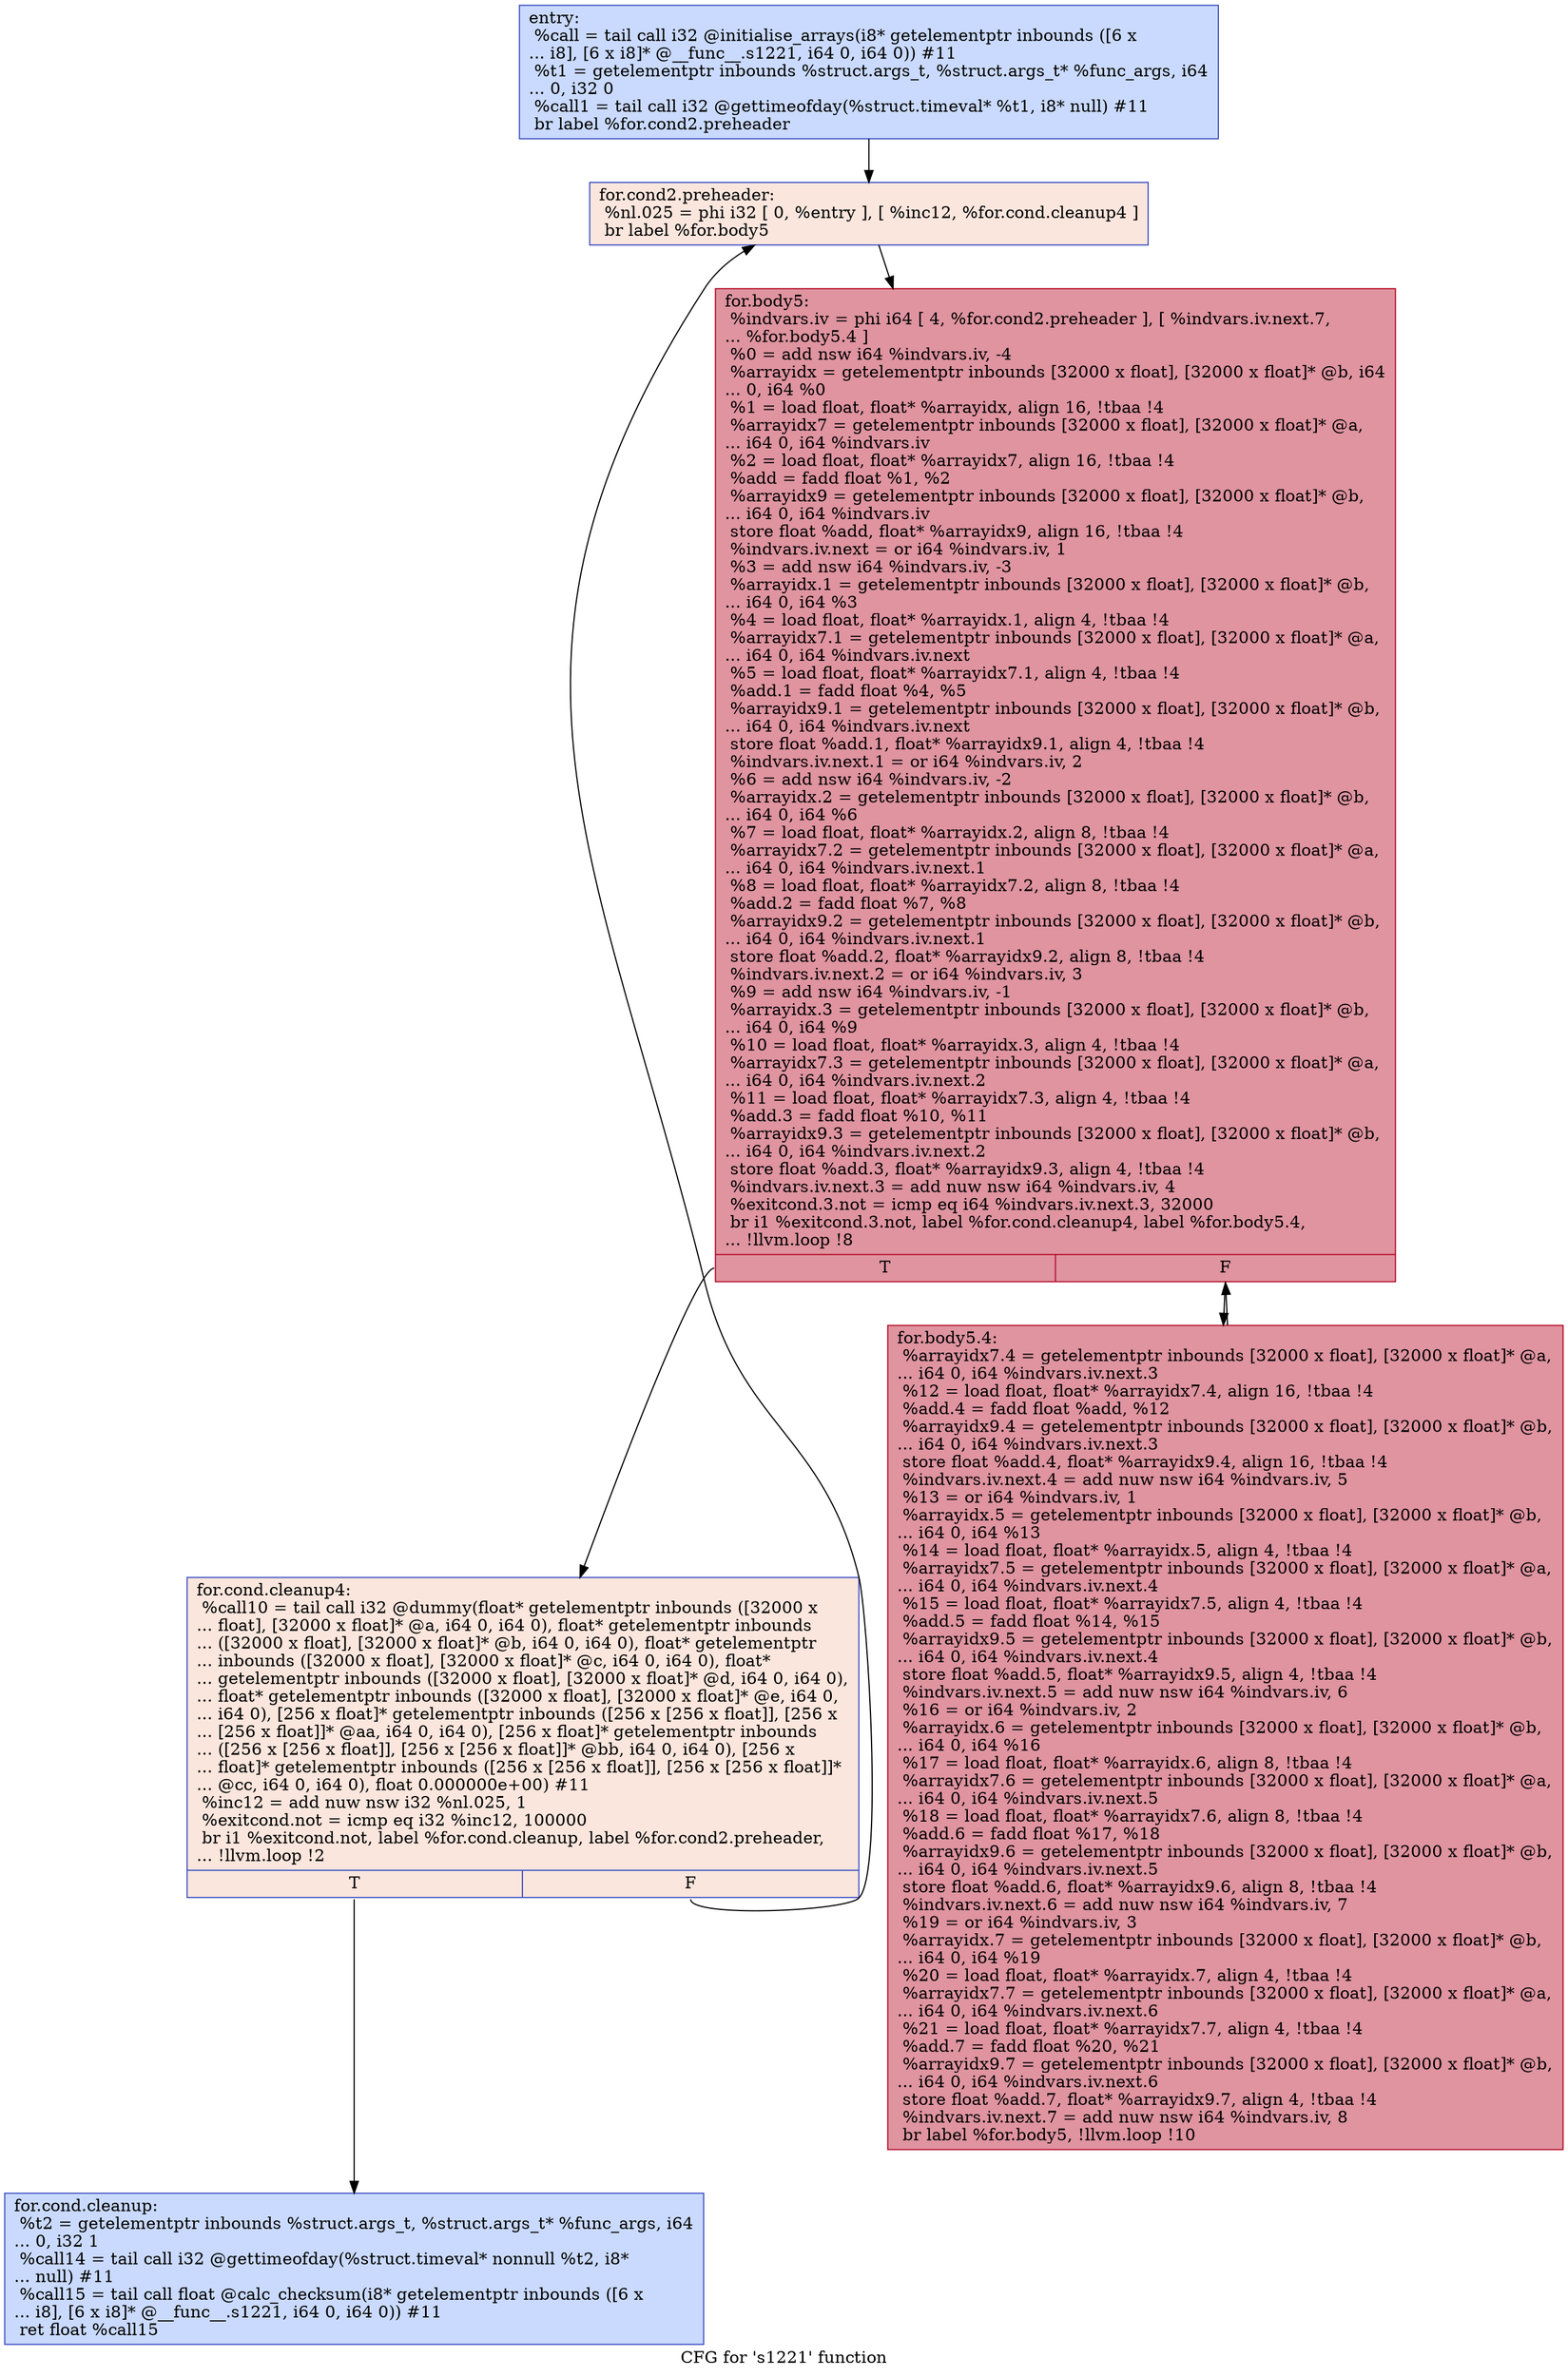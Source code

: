 digraph "CFG for 's1221' function" {
	label="CFG for 's1221' function";

	Node0x564c939dcdc0 [shape=record,color="#3d50c3ff", style=filled, fillcolor="#88abfd70",label="{entry:\l  %call = tail call i32 @initialise_arrays(i8* getelementptr inbounds ([6 x\l... i8], [6 x i8]* @__func__.s1221, i64 0, i64 0)) #11\l  %t1 = getelementptr inbounds %struct.args_t, %struct.args_t* %func_args, i64\l... 0, i32 0\l  %call1 = tail call i32 @gettimeofday(%struct.timeval* %t1, i8* null) #11\l  br label %for.cond2.preheader\l}"];
	Node0x564c939dcdc0 -> Node0x564c939dd260;
	Node0x564c939dd260 [shape=record,color="#3d50c3ff", style=filled, fillcolor="#f3c7b170",label="{for.cond2.preheader:                              \l  %nl.025 = phi i32 [ 0, %entry ], [ %inc12, %for.cond.cleanup4 ]\l  br label %for.body5\l}"];
	Node0x564c939dd260 -> Node0x564c939dd490;
	Node0x564c93a62940 [shape=record,color="#3d50c3ff", style=filled, fillcolor="#88abfd70",label="{for.cond.cleanup:                                 \l  %t2 = getelementptr inbounds %struct.args_t, %struct.args_t* %func_args, i64\l... 0, i32 1\l  %call14 = tail call i32 @gettimeofday(%struct.timeval* nonnull %t2, i8*\l... null) #11\l  %call15 = tail call float @calc_checksum(i8* getelementptr inbounds ([6 x\l... i8], [6 x i8]* @__func__.s1221, i64 0, i64 0)) #11\l  ret float %call15\l}"];
	Node0x564c939dd380 [shape=record,color="#3d50c3ff", style=filled, fillcolor="#f3c7b170",label="{for.cond.cleanup4:                                \l  %call10 = tail call i32 @dummy(float* getelementptr inbounds ([32000 x\l... float], [32000 x float]* @a, i64 0, i64 0), float* getelementptr inbounds\l... ([32000 x float], [32000 x float]* @b, i64 0, i64 0), float* getelementptr\l... inbounds ([32000 x float], [32000 x float]* @c, i64 0, i64 0), float*\l... getelementptr inbounds ([32000 x float], [32000 x float]* @d, i64 0, i64 0),\l... float* getelementptr inbounds ([32000 x float], [32000 x float]* @e, i64 0,\l... i64 0), [256 x float]* getelementptr inbounds ([256 x [256 x float]], [256 x\l... [256 x float]]* @aa, i64 0, i64 0), [256 x float]* getelementptr inbounds\l... ([256 x [256 x float]], [256 x [256 x float]]* @bb, i64 0, i64 0), [256 x\l... float]* getelementptr inbounds ([256 x [256 x float]], [256 x [256 x float]]*\l... @cc, i64 0, i64 0), float 0.000000e+00) #11\l  %inc12 = add nuw nsw i32 %nl.025, 1\l  %exitcond.not = icmp eq i32 %inc12, 100000\l  br i1 %exitcond.not, label %for.cond.cleanup, label %for.cond2.preheader,\l... !llvm.loop !2\l|{<s0>T|<s1>F}}"];
	Node0x564c939dd380:s0 -> Node0x564c93a62940;
	Node0x564c939dd380:s1 -> Node0x564c939dd260;
	Node0x564c939dd490 [shape=record,color="#b70d28ff", style=filled, fillcolor="#b70d2870",label="{for.body5:                                        \l  %indvars.iv = phi i64 [ 4, %for.cond2.preheader ], [ %indvars.iv.next.7,\l... %for.body5.4 ]\l  %0 = add nsw i64 %indvars.iv, -4\l  %arrayidx = getelementptr inbounds [32000 x float], [32000 x float]* @b, i64\l... 0, i64 %0\l  %1 = load float, float* %arrayidx, align 16, !tbaa !4\l  %arrayidx7 = getelementptr inbounds [32000 x float], [32000 x float]* @a,\l... i64 0, i64 %indvars.iv\l  %2 = load float, float* %arrayidx7, align 16, !tbaa !4\l  %add = fadd float %1, %2\l  %arrayidx9 = getelementptr inbounds [32000 x float], [32000 x float]* @b,\l... i64 0, i64 %indvars.iv\l  store float %add, float* %arrayidx9, align 16, !tbaa !4\l  %indvars.iv.next = or i64 %indvars.iv, 1\l  %3 = add nsw i64 %indvars.iv, -3\l  %arrayidx.1 = getelementptr inbounds [32000 x float], [32000 x float]* @b,\l... i64 0, i64 %3\l  %4 = load float, float* %arrayidx.1, align 4, !tbaa !4\l  %arrayidx7.1 = getelementptr inbounds [32000 x float], [32000 x float]* @a,\l... i64 0, i64 %indvars.iv.next\l  %5 = load float, float* %arrayidx7.1, align 4, !tbaa !4\l  %add.1 = fadd float %4, %5\l  %arrayidx9.1 = getelementptr inbounds [32000 x float], [32000 x float]* @b,\l... i64 0, i64 %indvars.iv.next\l  store float %add.1, float* %arrayidx9.1, align 4, !tbaa !4\l  %indvars.iv.next.1 = or i64 %indvars.iv, 2\l  %6 = add nsw i64 %indvars.iv, -2\l  %arrayidx.2 = getelementptr inbounds [32000 x float], [32000 x float]* @b,\l... i64 0, i64 %6\l  %7 = load float, float* %arrayidx.2, align 8, !tbaa !4\l  %arrayidx7.2 = getelementptr inbounds [32000 x float], [32000 x float]* @a,\l... i64 0, i64 %indvars.iv.next.1\l  %8 = load float, float* %arrayidx7.2, align 8, !tbaa !4\l  %add.2 = fadd float %7, %8\l  %arrayidx9.2 = getelementptr inbounds [32000 x float], [32000 x float]* @b,\l... i64 0, i64 %indvars.iv.next.1\l  store float %add.2, float* %arrayidx9.2, align 8, !tbaa !4\l  %indvars.iv.next.2 = or i64 %indvars.iv, 3\l  %9 = add nsw i64 %indvars.iv, -1\l  %arrayidx.3 = getelementptr inbounds [32000 x float], [32000 x float]* @b,\l... i64 0, i64 %9\l  %10 = load float, float* %arrayidx.3, align 4, !tbaa !4\l  %arrayidx7.3 = getelementptr inbounds [32000 x float], [32000 x float]* @a,\l... i64 0, i64 %indvars.iv.next.2\l  %11 = load float, float* %arrayidx7.3, align 4, !tbaa !4\l  %add.3 = fadd float %10, %11\l  %arrayidx9.3 = getelementptr inbounds [32000 x float], [32000 x float]* @b,\l... i64 0, i64 %indvars.iv.next.2\l  store float %add.3, float* %arrayidx9.3, align 4, !tbaa !4\l  %indvars.iv.next.3 = add nuw nsw i64 %indvars.iv, 4\l  %exitcond.3.not = icmp eq i64 %indvars.iv.next.3, 32000\l  br i1 %exitcond.3.not, label %for.cond.cleanup4, label %for.body5.4,\l... !llvm.loop !8\l|{<s0>T|<s1>F}}"];
	Node0x564c939dd490:s0 -> Node0x564c939dd380;
	Node0x564c939dd490:s1 -> Node0x564c93a63280;
	Node0x564c93a63280 [shape=record,color="#b70d28ff", style=filled, fillcolor="#b70d2870",label="{for.body5.4:                                      \l  %arrayidx7.4 = getelementptr inbounds [32000 x float], [32000 x float]* @a,\l... i64 0, i64 %indvars.iv.next.3\l  %12 = load float, float* %arrayidx7.4, align 16, !tbaa !4\l  %add.4 = fadd float %add, %12\l  %arrayidx9.4 = getelementptr inbounds [32000 x float], [32000 x float]* @b,\l... i64 0, i64 %indvars.iv.next.3\l  store float %add.4, float* %arrayidx9.4, align 16, !tbaa !4\l  %indvars.iv.next.4 = add nuw nsw i64 %indvars.iv, 5\l  %13 = or i64 %indvars.iv, 1\l  %arrayidx.5 = getelementptr inbounds [32000 x float], [32000 x float]* @b,\l... i64 0, i64 %13\l  %14 = load float, float* %arrayidx.5, align 4, !tbaa !4\l  %arrayidx7.5 = getelementptr inbounds [32000 x float], [32000 x float]* @a,\l... i64 0, i64 %indvars.iv.next.4\l  %15 = load float, float* %arrayidx7.5, align 4, !tbaa !4\l  %add.5 = fadd float %14, %15\l  %arrayidx9.5 = getelementptr inbounds [32000 x float], [32000 x float]* @b,\l... i64 0, i64 %indvars.iv.next.4\l  store float %add.5, float* %arrayidx9.5, align 4, !tbaa !4\l  %indvars.iv.next.5 = add nuw nsw i64 %indvars.iv, 6\l  %16 = or i64 %indvars.iv, 2\l  %arrayidx.6 = getelementptr inbounds [32000 x float], [32000 x float]* @b,\l... i64 0, i64 %16\l  %17 = load float, float* %arrayidx.6, align 8, !tbaa !4\l  %arrayidx7.6 = getelementptr inbounds [32000 x float], [32000 x float]* @a,\l... i64 0, i64 %indvars.iv.next.5\l  %18 = load float, float* %arrayidx7.6, align 8, !tbaa !4\l  %add.6 = fadd float %17, %18\l  %arrayidx9.6 = getelementptr inbounds [32000 x float], [32000 x float]* @b,\l... i64 0, i64 %indvars.iv.next.5\l  store float %add.6, float* %arrayidx9.6, align 8, !tbaa !4\l  %indvars.iv.next.6 = add nuw nsw i64 %indvars.iv, 7\l  %19 = or i64 %indvars.iv, 3\l  %arrayidx.7 = getelementptr inbounds [32000 x float], [32000 x float]* @b,\l... i64 0, i64 %19\l  %20 = load float, float* %arrayidx.7, align 4, !tbaa !4\l  %arrayidx7.7 = getelementptr inbounds [32000 x float], [32000 x float]* @a,\l... i64 0, i64 %indvars.iv.next.6\l  %21 = load float, float* %arrayidx7.7, align 4, !tbaa !4\l  %add.7 = fadd float %20, %21\l  %arrayidx9.7 = getelementptr inbounds [32000 x float], [32000 x float]* @b,\l... i64 0, i64 %indvars.iv.next.6\l  store float %add.7, float* %arrayidx9.7, align 4, !tbaa !4\l  %indvars.iv.next.7 = add nuw nsw i64 %indvars.iv, 8\l  br label %for.body5, !llvm.loop !10\l}"];
	Node0x564c93a63280 -> Node0x564c939dd490;
}
